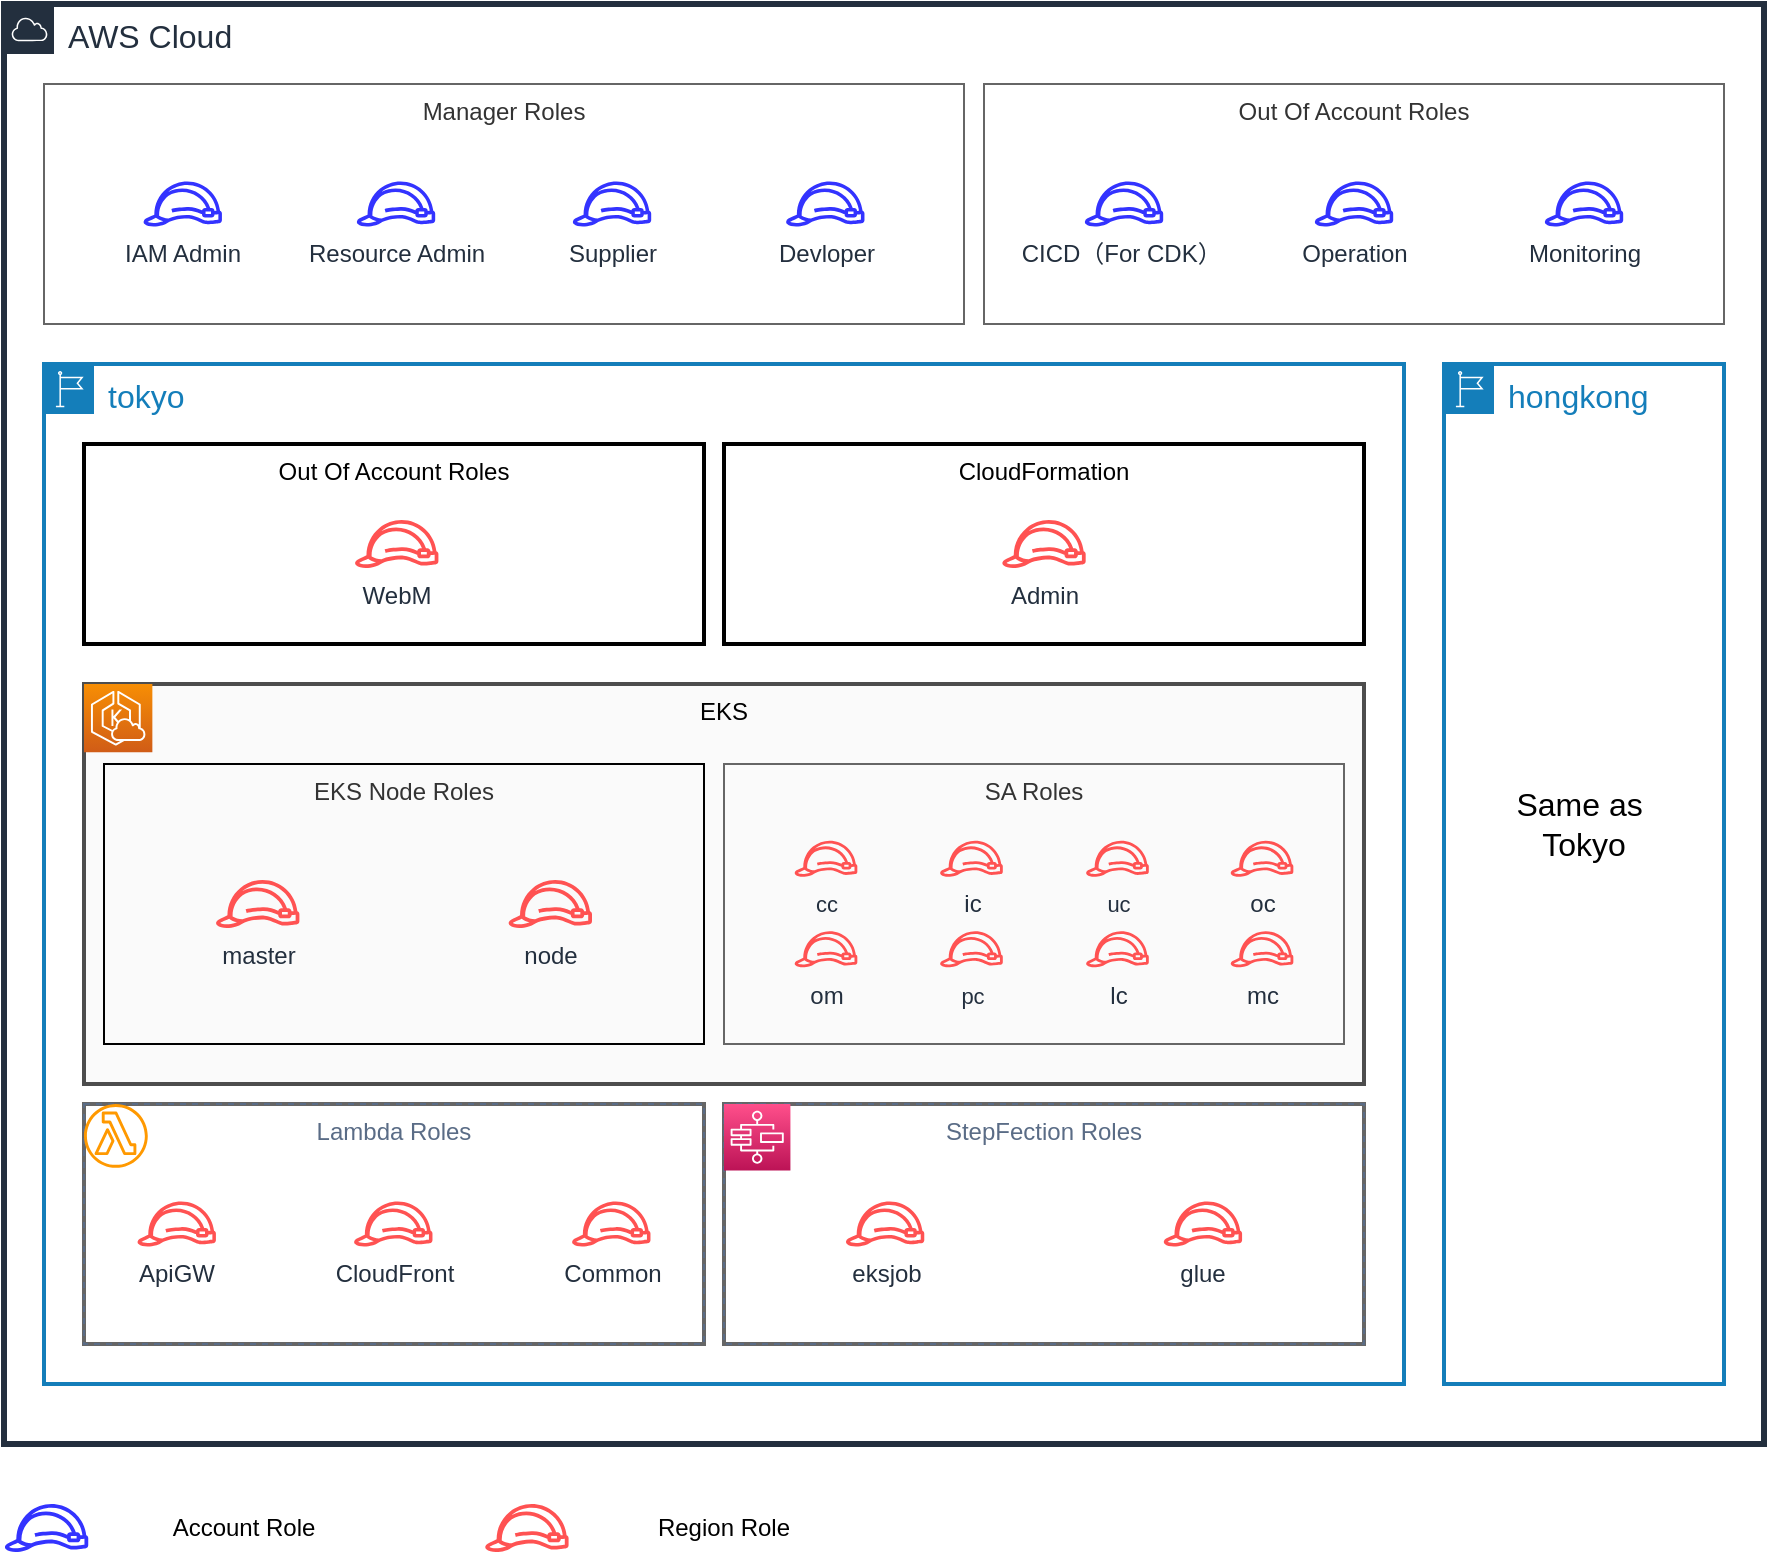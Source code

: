 <mxfile version="15.1.0" type="github">
  <diagram id="_ab6dgdThldjEGh3CqA9" name="Page-1">
    <mxGraphModel dx="1097" dy="557" grid="1" gridSize="10" guides="1" tooltips="1" connect="1" arrows="1" fold="1" page="1" pageScale="1" pageWidth="827" pageHeight="1169" math="0" shadow="0">
      <root>
        <mxCell id="0" />
        <mxCell id="1" parent="0" />
        <mxCell id="zpKDouX3GTDsfWNzXfgy-9" value="Manager Roles" style="strokeColor=#666666;verticalAlign=top;fontStyle=0;fontColor=#333333;fillColor=none;" vertex="1" parent="1">
          <mxGeometry x="530" y="240" width="370" height="120" as="geometry" />
        </mxCell>
        <mxCell id="8cmGByFUG1ANWIB9UwVD-20" value="Center EKS" style="fillColor=none;strokeColor=#5A6C86;dashed=1;verticalAlign=top;fontStyle=0;fontColor=#5A6C86;" parent="1" vertex="1">
          <mxGeometry x="80" y="540" width="640" height="170" as="geometry" />
        </mxCell>
        <mxCell id="8cmGByFUG1ANWIB9UwVD-1" value="&lt;font style=&quot;font-size: 16px&quot;&gt;AWS Cloud&lt;/font&gt;" style="points=[[0,0],[0.25,0],[0.5,0],[0.75,0],[1,0],[1,0.25],[1,0.5],[1,0.75],[1,1],[0.75,1],[0.5,1],[0.25,1],[0,1],[0,0.75],[0,0.5],[0,0.25]];outlineConnect=0;gradientColor=none;html=1;whiteSpace=wrap;fontSize=12;fontStyle=0;shape=mxgraph.aws4.group;grIcon=mxgraph.aws4.group_aws_cloud;strokeColor=#232F3E;verticalAlign=top;align=left;spacingLeft=30;fontColor=#232F3E;dashed=0;strokeWidth=3;" parent="1" vertex="1">
          <mxGeometry x="40" y="200" width="880" height="720" as="geometry" />
        </mxCell>
        <mxCell id="8cmGByFUG1ANWIB9UwVD-2" value="&lt;font style=&quot;font-size: 16px&quot;&gt;tokyo&lt;/font&gt;" style="points=[[0,0],[0.25,0],[0.5,0],[0.75,0],[1,0],[1,0.25],[1,0.5],[1,0.75],[1,1],[0.75,1],[0.5,1],[0.25,1],[0,1],[0,0.75],[0,0.5],[0,0.25]];outlineConnect=0;gradientColor=none;html=1;whiteSpace=wrap;fontSize=12;fontStyle=0;shape=mxgraph.aws4.group;grIcon=mxgraph.aws4.group_region;strokeColor=#147EBA;fillColor=none;verticalAlign=top;align=left;spacingLeft=30;fontColor=#147EBA;strokeWidth=2;" parent="1" vertex="1">
          <mxGeometry x="60" y="380" width="680" height="510" as="geometry" />
        </mxCell>
        <mxCell id="8cmGByFUG1ANWIB9UwVD-14" value="" style="group;strokeColor=#666666;fontColor=#333333;strokeWidth=2;" parent="1" vertex="1" connectable="0">
          <mxGeometry x="80" y="750" width="310" height="120" as="geometry" />
        </mxCell>
        <mxCell id="8cmGByFUG1ANWIB9UwVD-5" value="Lambda Roles" style="fillColor=none;strokeColor=#5A6C86;dashed=1;verticalAlign=top;fontStyle=0;fontColor=#5A6C86;" parent="8cmGByFUG1ANWIB9UwVD-14" vertex="1">
          <mxGeometry width="310" height="120" as="geometry" />
        </mxCell>
        <mxCell id="8cmGByFUG1ANWIB9UwVD-9" value="" style="outlineConnect=0;fontColor=#232F3E;gradientColor=none;fillColor=#FF9900;strokeColor=none;dashed=0;verticalLabelPosition=bottom;verticalAlign=top;align=center;html=1;fontSize=12;fontStyle=0;aspect=fixed;pointerEvents=1;shape=mxgraph.aws4.lambda_function;" parent="8cmGByFUG1ANWIB9UwVD-14" vertex="1">
          <mxGeometry width="31.886" height="31.886" as="geometry" />
        </mxCell>
        <mxCell id="8cmGByFUG1ANWIB9UwVD-19" value="EKS" style="group;strokeWidth=2;container=0;strokeColor=#4D4D4D;fillColor=#FAFAFA;" parent="1" vertex="1" connectable="0">
          <mxGeometry x="80" y="540" width="640" height="200" as="geometry" />
        </mxCell>
        <mxCell id="8cmGByFUG1ANWIB9UwVD-3" value="&lt;font style=&quot;font-size: 16px&quot;&gt;hongkong&lt;/font&gt;" style="points=[[0,0],[0.25,0],[0.5,0],[0.75,0],[1,0],[1,0.25],[1,0.5],[1,0.75],[1,1],[0.75,1],[0.5,1],[0.25,1],[0,1],[0,0.75],[0,0.5],[0,0.25]];outlineConnect=0;gradientColor=none;html=1;whiteSpace=wrap;fontSize=12;fontStyle=0;shape=mxgraph.aws4.group;grIcon=mxgraph.aws4.group_region;strokeColor=#147EBA;fillColor=none;verticalAlign=top;align=left;spacingLeft=30;fontColor=#147EBA;strokeWidth=2;" parent="1" vertex="1">
          <mxGeometry x="760" y="380" width="140" height="510" as="geometry" />
        </mxCell>
        <mxCell id="8cmGByFUG1ANWIB9UwVD-11" value="ApiGW" style="outlineConnect=0;fontColor=#232F3E;gradientColor=none;strokeColor=none;dashed=0;verticalLabelPosition=bottom;verticalAlign=top;align=center;html=1;fontSize=12;fontStyle=0;aspect=fixed;pointerEvents=1;shape=mxgraph.aws4.role;fillColor=#FF5252;" parent="1" vertex="1">
          <mxGeometry x="106.36" y="798.72" width="40" height="22.57" as="geometry" />
        </mxCell>
        <mxCell id="8cmGByFUG1ANWIB9UwVD-12" value="CloudFront" style="outlineConnect=0;fontColor=#232F3E;gradientColor=none;strokeColor=none;dashed=0;verticalLabelPosition=bottom;verticalAlign=top;align=center;html=1;fontSize=12;fontStyle=0;aspect=fixed;pointerEvents=1;shape=mxgraph.aws4.role;fillColor=#FF5252;" parent="1" vertex="1">
          <mxGeometry x="214.64" y="798.72" width="40" height="22.57" as="geometry" />
        </mxCell>
        <mxCell id="8cmGByFUG1ANWIB9UwVD-13" value="Common" style="outlineConnect=0;fontColor=#232F3E;gradientColor=none;strokeColor=none;dashed=0;verticalLabelPosition=bottom;verticalAlign=top;align=center;html=1;fontSize=12;fontStyle=0;aspect=fixed;pointerEvents=1;shape=mxgraph.aws4.role;fillColor=#FF5252;" parent="1" vertex="1">
          <mxGeometry x="323.64" y="798.72" width="40" height="22.57" as="geometry" />
        </mxCell>
        <mxCell id="8cmGByFUG1ANWIB9UwVD-23" value="" style="group;strokeColor=#666666;fontColor=#333333;strokeWidth=2;" parent="1" vertex="1" connectable="0">
          <mxGeometry x="400" y="750" width="320" height="120" as="geometry" />
        </mxCell>
        <mxCell id="8cmGByFUG1ANWIB9UwVD-24" value="StepFection Roles" style="fillColor=none;strokeColor=#5A6C86;dashed=1;verticalAlign=top;fontStyle=0;fontColor=#5A6C86;" parent="8cmGByFUG1ANWIB9UwVD-23" vertex="1">
          <mxGeometry width="320.0" height="120" as="geometry" />
        </mxCell>
        <mxCell id="8cmGByFUG1ANWIB9UwVD-29" value="" style="points=[[0,0,0],[0.25,0,0],[0.5,0,0],[0.75,0,0],[1,0,0],[0,1,0],[0.25,1,0],[0.5,1,0],[0.75,1,0],[1,1,0],[0,0.25,0],[0,0.5,0],[0,0.75,0],[1,0.25,0],[1,0.5,0],[1,0.75,0]];outlineConnect=0;fontColor=#232F3E;gradientColor=#FF4F8B;gradientDirection=north;fillColor=#BC1356;strokeColor=#ffffff;dashed=0;verticalLabelPosition=bottom;verticalAlign=top;align=center;html=1;fontSize=12;fontStyle=0;aspect=fixed;shape=mxgraph.aws4.resourceIcon;resIcon=mxgraph.aws4.step_functions;" parent="8cmGByFUG1ANWIB9UwVD-23" vertex="1">
          <mxGeometry width="33.208" height="33.208" as="geometry" />
        </mxCell>
        <mxCell id="8cmGByFUG1ANWIB9UwVD-27" value="glue" style="outlineConnect=0;fontColor=#232F3E;gradientColor=none;strokeColor=none;dashed=0;verticalLabelPosition=bottom;verticalAlign=top;align=center;html=1;fontSize=12;fontStyle=0;aspect=fixed;pointerEvents=1;shape=mxgraph.aws4.role;fillColor=#FF5252;" parent="8cmGByFUG1ANWIB9UwVD-23" vertex="1">
          <mxGeometry x="219.454" y="48.72" width="40" height="22.55" as="geometry" />
        </mxCell>
        <mxCell id="8cmGByFUG1ANWIB9UwVD-26" value="eksjob" style="outlineConnect=0;fontColor=#232F3E;gradientColor=none;strokeColor=none;dashed=0;verticalLabelPosition=bottom;verticalAlign=top;align=center;html=1;fontSize=12;fontStyle=0;aspect=fixed;pointerEvents=1;shape=mxgraph.aws4.role;fillColor=#FF5252;" parent="8cmGByFUG1ANWIB9UwVD-23" vertex="1">
          <mxGeometry x="60.556" y="48.72" width="40" height="22.55" as="geometry" />
        </mxCell>
        <mxCell id="8cmGByFUG1ANWIB9UwVD-31" value="EKS Node Roles" style="verticalAlign=top;fontStyle=0;fontColor=#333333;fillColor=none;" parent="1" vertex="1">
          <mxGeometry x="90" y="580" width="300" height="140" as="geometry" />
        </mxCell>
        <mxCell id="8cmGByFUG1ANWIB9UwVD-32" value="master" style="outlineConnect=0;fontColor=#232F3E;gradientColor=none;fillColor=#FF5252;strokeColor=none;dashed=0;verticalLabelPosition=bottom;verticalAlign=top;align=center;html=1;fontSize=12;fontStyle=0;aspect=fixed;pointerEvents=1;shape=mxgraph.aws4.role;" parent="1" vertex="1">
          <mxGeometry x="145.58" y="638" width="42.55" height="24" as="geometry" />
        </mxCell>
        <mxCell id="8cmGByFUG1ANWIB9UwVD-35" value="Manager Roles" style="strokeColor=#666666;verticalAlign=top;fontStyle=0;fontColor=#333333;fillColor=none;" parent="1" vertex="1">
          <mxGeometry x="60" y="240" width="460" height="120" as="geometry" />
        </mxCell>
        <mxCell id="8cmGByFUG1ANWIB9UwVD-36" value="Out Of Account Roles&#xa;" style="verticalAlign=top;fontStyle=0;fillColor=none;strokeWidth=2;" parent="1" vertex="1">
          <mxGeometry x="80" y="420" width="310" height="100" as="geometry" />
        </mxCell>
        <mxCell id="8cmGByFUG1ANWIB9UwVD-37" value="Resource Admin" style="outlineConnect=0;fontColor=#232F3E;gradientColor=none;strokeColor=none;dashed=0;verticalLabelPosition=bottom;verticalAlign=top;align=center;html=1;fontSize=12;fontStyle=0;aspect=fixed;pointerEvents=1;shape=mxgraph.aws4.role;fillColor=#3333FF;" parent="1" vertex="1">
          <mxGeometry x="216" y="288.72" width="40" height="22.56" as="geometry" />
        </mxCell>
        <mxCell id="8cmGByFUG1ANWIB9UwVD-38" value="Supplier" style="outlineConnect=0;fontColor=#232F3E;gradientColor=none;strokeColor=none;dashed=0;verticalLabelPosition=bottom;verticalAlign=top;align=center;html=1;fontSize=12;fontStyle=0;aspect=fixed;pointerEvents=1;shape=mxgraph.aws4.role;fillColor=#3333FF;" parent="1" vertex="1">
          <mxGeometry x="324" y="288.72" width="40" height="22.56" as="geometry" />
        </mxCell>
        <mxCell id="8cmGByFUG1ANWIB9UwVD-39" value="Devloper" style="outlineConnect=0;fontColor=#232F3E;gradientColor=none;strokeColor=none;dashed=0;verticalLabelPosition=bottom;verticalAlign=top;align=center;html=1;fontSize=12;fontStyle=0;aspect=fixed;pointerEvents=1;shape=mxgraph.aws4.role;fillColor=#3333FF;" parent="1" vertex="1">
          <mxGeometry x="430.64" y="288.72" width="40" height="22.56" as="geometry" />
        </mxCell>
        <mxCell id="8cmGByFUG1ANWIB9UwVD-40" value="WebM" style="outlineConnect=0;fontColor=#232F3E;gradientColor=none;fillColor=#FF5252;strokeColor=none;dashed=0;verticalLabelPosition=bottom;verticalAlign=top;align=center;html=1;fontSize=12;fontStyle=0;aspect=fixed;pointerEvents=1;shape=mxgraph.aws4.role;" parent="1" vertex="1">
          <mxGeometry x="215.09" y="458" width="42.55" height="24" as="geometry" />
        </mxCell>
        <mxCell id="8cmGByFUG1ANWIB9UwVD-47" value="node" style="outlineConnect=0;fontColor=#232F3E;gradientColor=none;fillColor=#FF5252;strokeColor=none;dashed=0;verticalLabelPosition=bottom;verticalAlign=top;align=center;html=1;fontSize=12;fontStyle=0;aspect=fixed;pointerEvents=1;shape=mxgraph.aws4.role;" parent="1" vertex="1">
          <mxGeometry x="291.87" y="638" width="42.55" height="24" as="geometry" />
        </mxCell>
        <mxCell id="8cmGByFUG1ANWIB9UwVD-48" value="" style="outlineConnect=0;fontColor=#232F3E;gradientColor=none;strokeColor=none;dashed=0;verticalLabelPosition=bottom;verticalAlign=top;align=center;html=1;fontSize=12;fontStyle=0;aspect=fixed;pointerEvents=1;shape=mxgraph.aws4.role;fillColor=#3333FF;" parent="1" vertex="1">
          <mxGeometry x="40" y="950" width="42.55" height="24" as="geometry" />
        </mxCell>
        <mxCell id="8cmGByFUG1ANWIB9UwVD-49" value="" style="outlineConnect=0;fontColor=#232F3E;gradientColor=none;fillColor=#FF5252;strokeColor=none;dashed=0;verticalLabelPosition=bottom;verticalAlign=top;align=center;html=1;fontSize=12;fontStyle=0;aspect=fixed;pointerEvents=1;shape=mxgraph.aws4.role;" parent="1" vertex="1">
          <mxGeometry x="280.17" y="950" width="42.55" height="24" as="geometry" />
        </mxCell>
        <mxCell id="8cmGByFUG1ANWIB9UwVD-50" value="Account Role" style="text;html=1;strokeColor=none;fillColor=none;align=center;verticalAlign=middle;whiteSpace=wrap;rounded=0;" parent="1" vertex="1">
          <mxGeometry x="119.83" y="954" width="80" height="16" as="geometry" />
        </mxCell>
        <mxCell id="8cmGByFUG1ANWIB9UwVD-51" value="Region Role" style="text;html=1;strokeColor=none;fillColor=none;align=center;verticalAlign=middle;whiteSpace=wrap;rounded=0;" parent="1" vertex="1">
          <mxGeometry x="360" y="954" width="80" height="16" as="geometry" />
        </mxCell>
        <mxCell id="8ZNgRZoQxi_guakOP3_i-3" value="IAM Admin" style="outlineConnect=0;fontColor=#232F3E;gradientColor=none;strokeColor=none;dashed=0;verticalLabelPosition=bottom;verticalAlign=top;align=center;html=1;fontSize=12;fontStyle=0;aspect=fixed;pointerEvents=1;shape=mxgraph.aws4.role;fillColor=#3333FF;" parent="1" vertex="1">
          <mxGeometry x="109.37" y="288.72" width="40" height="22.56" as="geometry" />
        </mxCell>
        <mxCell id="8cmGByFUG1ANWIB9UwVD-22" value="" style="points=[[0,0,0],[0.25,0,0],[0.5,0,0],[0.75,0,0],[1,0,0],[0,1,0],[0.25,1,0],[0.5,1,0],[0.75,1,0],[1,1,0],[0,0.25,0],[0,0.5,0],[0,0.75,0],[1,0.25,0],[1,0.5,0],[1,0.75,0]];outlineConnect=0;fontColor=#232F3E;gradientColor=#F78E04;gradientDirection=north;fillColor=#D05C17;strokeColor=#ffffff;dashed=0;verticalLabelPosition=bottom;verticalAlign=top;align=center;html=1;fontSize=12;fontStyle=0;aspect=fixed;shape=mxgraph.aws4.resourceIcon;resIcon=mxgraph.aws4.eks_cloud;" parent="1" vertex="1">
          <mxGeometry x="80" y="540" width="34.178" height="34.178" as="geometry" />
        </mxCell>
        <mxCell id="8cmGByFUG1ANWIB9UwVD-30" value="SA Roles" style="verticalAlign=top;fontStyle=0;strokeColor=#666666;fontColor=#333333;fillColor=none;" parent="1" vertex="1">
          <mxGeometry x="400" y="580" width="310" height="140" as="geometry" />
        </mxCell>
        <mxCell id="8cmGByFUG1ANWIB9UwVD-16" value="&lt;font style=&quot;font-size: 11px&quot;&gt;cc&lt;/font&gt;" style="outlineConnect=0;fontColor=#232F3E;gradientColor=none;fillColor=#FF5252;strokeColor=none;dashed=0;verticalLabelPosition=bottom;verticalAlign=top;align=center;html=1;fontSize=12;fontStyle=0;aspect=fixed;pointerEvents=1;shape=mxgraph.aws4.role;" parent="1" vertex="1">
          <mxGeometry x="435.002" y="618.334" width="32" height="18.04" as="geometry" />
        </mxCell>
        <mxCell id="8cmGByFUG1ANWIB9UwVD-17" value="ic" style="outlineConnect=0;fontColor=#232F3E;gradientColor=none;fillColor=#FF5252;strokeColor=none;dashed=0;verticalLabelPosition=bottom;verticalAlign=top;align=center;html=1;fontSize=12;fontStyle=0;aspect=fixed;pointerEvents=1;shape=mxgraph.aws4.role;" parent="1" vertex="1">
          <mxGeometry x="507.73" y="618.334" width="32" height="18.04" as="geometry" />
        </mxCell>
        <mxCell id="zpKDouX3GTDsfWNzXfgy-3" value="om" style="outlineConnect=0;fontColor=#232F3E;gradientColor=none;fillColor=#FF5252;strokeColor=none;dashed=0;verticalLabelPosition=bottom;verticalAlign=top;align=center;html=1;fontSize=12;fontStyle=0;aspect=fixed;pointerEvents=1;shape=mxgraph.aws4.role;" vertex="1" parent="1">
          <mxGeometry x="435" y="663.626" width="32" height="18.04" as="geometry" />
        </mxCell>
        <mxCell id="zpKDouX3GTDsfWNzXfgy-7" value="&lt;font style=&quot;font-size: 11px&quot;&gt;pc&lt;/font&gt;" style="outlineConnect=0;fontColor=#232F3E;gradientColor=none;fillColor=#FF5252;strokeColor=none;dashed=0;verticalLabelPosition=bottom;verticalAlign=top;align=center;html=1;fontSize=12;fontStyle=0;aspect=fixed;pointerEvents=1;shape=mxgraph.aws4.role;" vertex="1" parent="1">
          <mxGeometry x="507.73" y="663.626" width="32" height="18.04" as="geometry" />
        </mxCell>
        <mxCell id="8cmGByFUG1ANWIB9UwVD-45" value="&lt;font style=&quot;font-size: 16px&quot;&gt;Same as&amp;nbsp; Tokyo&lt;/font&gt;" style="text;html=1;strokeColor=none;fillColor=none;align=center;verticalAlign=middle;whiteSpace=wrap;rounded=0;" parent="1" vertex="1">
          <mxGeometry x="790" y="577.5" width="80" height="65" as="geometry" />
        </mxCell>
        <mxCell id="zpKDouX3GTDsfWNzXfgy-4" value="&lt;span style=&quot;font-size: 11px&quot;&gt;uc&lt;/span&gt;" style="outlineConnect=0;fontColor=#232F3E;gradientColor=none;fillColor=#FF5252;strokeColor=none;dashed=0;verticalLabelPosition=bottom;verticalAlign=top;align=center;html=1;fontSize=12;fontStyle=0;aspect=fixed;pointerEvents=1;shape=mxgraph.aws4.role;" vertex="1" parent="1">
          <mxGeometry x="580.73" y="618.334" width="32" height="18.04" as="geometry" />
        </mxCell>
        <mxCell id="zpKDouX3GTDsfWNzXfgy-6" value="oc" style="outlineConnect=0;fontColor=#232F3E;gradientColor=none;fillColor=#FF5252;strokeColor=none;dashed=0;verticalLabelPosition=bottom;verticalAlign=top;align=center;html=1;fontSize=12;fontStyle=0;aspect=fixed;pointerEvents=1;shape=mxgraph.aws4.role;" vertex="1" parent="1">
          <mxGeometry x="653" y="618.334" width="32" height="18.04" as="geometry" />
        </mxCell>
        <mxCell id="zpKDouX3GTDsfWNzXfgy-8" value="mc" style="outlineConnect=0;fontColor=#232F3E;gradientColor=none;fillColor=#FF5252;strokeColor=none;dashed=0;verticalLabelPosition=bottom;verticalAlign=top;align=center;html=1;fontSize=12;fontStyle=0;aspect=fixed;pointerEvents=1;shape=mxgraph.aws4.role;" vertex="1" parent="1">
          <mxGeometry x="653" y="663.626" width="32" height="18.04" as="geometry" />
        </mxCell>
        <mxCell id="zpKDouX3GTDsfWNzXfgy-5" value="lc" style="outlineConnect=0;fontColor=#232F3E;gradientColor=none;fillColor=#FF5252;strokeColor=none;dashed=0;verticalLabelPosition=bottom;verticalAlign=top;align=center;html=1;fontSize=12;fontStyle=0;aspect=fixed;pointerEvents=1;shape=mxgraph.aws4.role;" vertex="1" parent="1">
          <mxGeometry x="580.73" y="663.626" width="32" height="18.04" as="geometry" />
        </mxCell>
        <mxCell id="zpKDouX3GTDsfWNzXfgy-10" value="CloudFormation" style="verticalAlign=top;fontStyle=0;fillColor=none;strokeWidth=2;" vertex="1" parent="1">
          <mxGeometry x="400" y="420" width="320" height="100" as="geometry" />
        </mxCell>
        <mxCell id="zpKDouX3GTDsfWNzXfgy-12" value="Out Of Account Roles" style="strokeColor=#666666;verticalAlign=top;fontStyle=0;fontColor=#333333;fillColor=none;" vertex="1" parent="1">
          <mxGeometry x="530" y="240" width="370" height="120" as="geometry" />
        </mxCell>
        <mxCell id="zpKDouX3GTDsfWNzXfgy-11" value="Admin" style="outlineConnect=0;fontColor=#232F3E;gradientColor=none;fillColor=#FF5252;strokeColor=none;dashed=0;verticalLabelPosition=bottom;verticalAlign=top;align=center;html=1;fontSize=12;fontStyle=0;aspect=fixed;pointerEvents=1;shape=mxgraph.aws4.role;" vertex="1" parent="1">
          <mxGeometry x="538.72" y="458" width="42.55" height="24" as="geometry" />
        </mxCell>
        <mxCell id="8ZNgRZoQxi_guakOP3_i-2" value="CICD（For CDK）&amp;nbsp;" style="outlineConnect=0;fontColor=#232F3E;gradientColor=none;strokeColor=none;dashed=0;verticalLabelPosition=bottom;verticalAlign=top;align=center;html=1;fontSize=12;fontStyle=0;aspect=fixed;pointerEvents=1;shape=mxgraph.aws4.role;fillColor=#3333FF;" parent="1" vertex="1">
          <mxGeometry x="580" y="288.72" width="40" height="22.56" as="geometry" />
        </mxCell>
        <mxCell id="zpKDouX3GTDsfWNzXfgy-13" value="Operation" style="outlineConnect=0;fontColor=#232F3E;gradientColor=none;strokeColor=none;dashed=0;verticalLabelPosition=bottom;verticalAlign=top;align=center;html=1;fontSize=12;fontStyle=0;aspect=fixed;pointerEvents=1;shape=mxgraph.aws4.role;fillColor=#3333FF;" vertex="1" parent="1">
          <mxGeometry x="695" y="288.72" width="40" height="22.56" as="geometry" />
        </mxCell>
        <mxCell id="zpKDouX3GTDsfWNzXfgy-14" value="Monitoring" style="outlineConnect=0;fontColor=#232F3E;gradientColor=none;strokeColor=none;dashed=0;verticalLabelPosition=bottom;verticalAlign=top;align=center;html=1;fontSize=12;fontStyle=0;aspect=fixed;pointerEvents=1;shape=mxgraph.aws4.role;fillColor=#3333FF;" vertex="1" parent="1">
          <mxGeometry x="810" y="288.72" width="40" height="22.56" as="geometry" />
        </mxCell>
      </root>
    </mxGraphModel>
  </diagram>
</mxfile>
